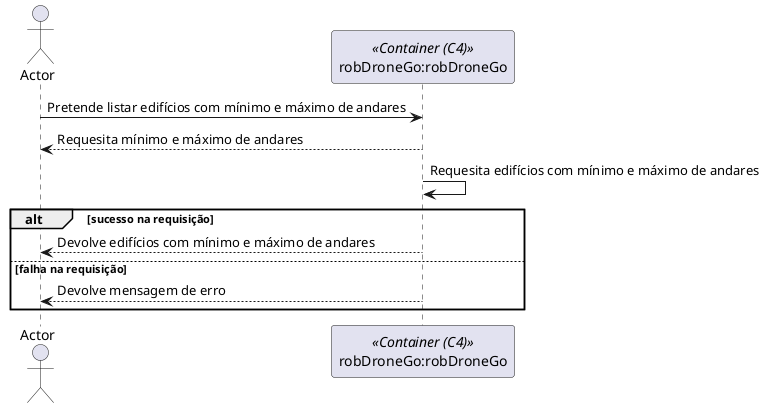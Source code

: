 @startuml

actor Actor as Actor
participant "robDroneGo:robDroneGo" as Container <<Container (C4)>>

Actor -> Container: Pretende listar edifícios com mínimo e máximo de andares
Container --> Actor: Requesita mínimo e máximo de andares

Container -> Container: Requesita edifícios com mínimo e máximo de andares

alt sucesso na requisição
    Container --> Actor: Devolve edifícios com mínimo e máximo de andares
else falha na requisição
    Container --> Actor: Devolve mensagem de erro
end

@enduml
